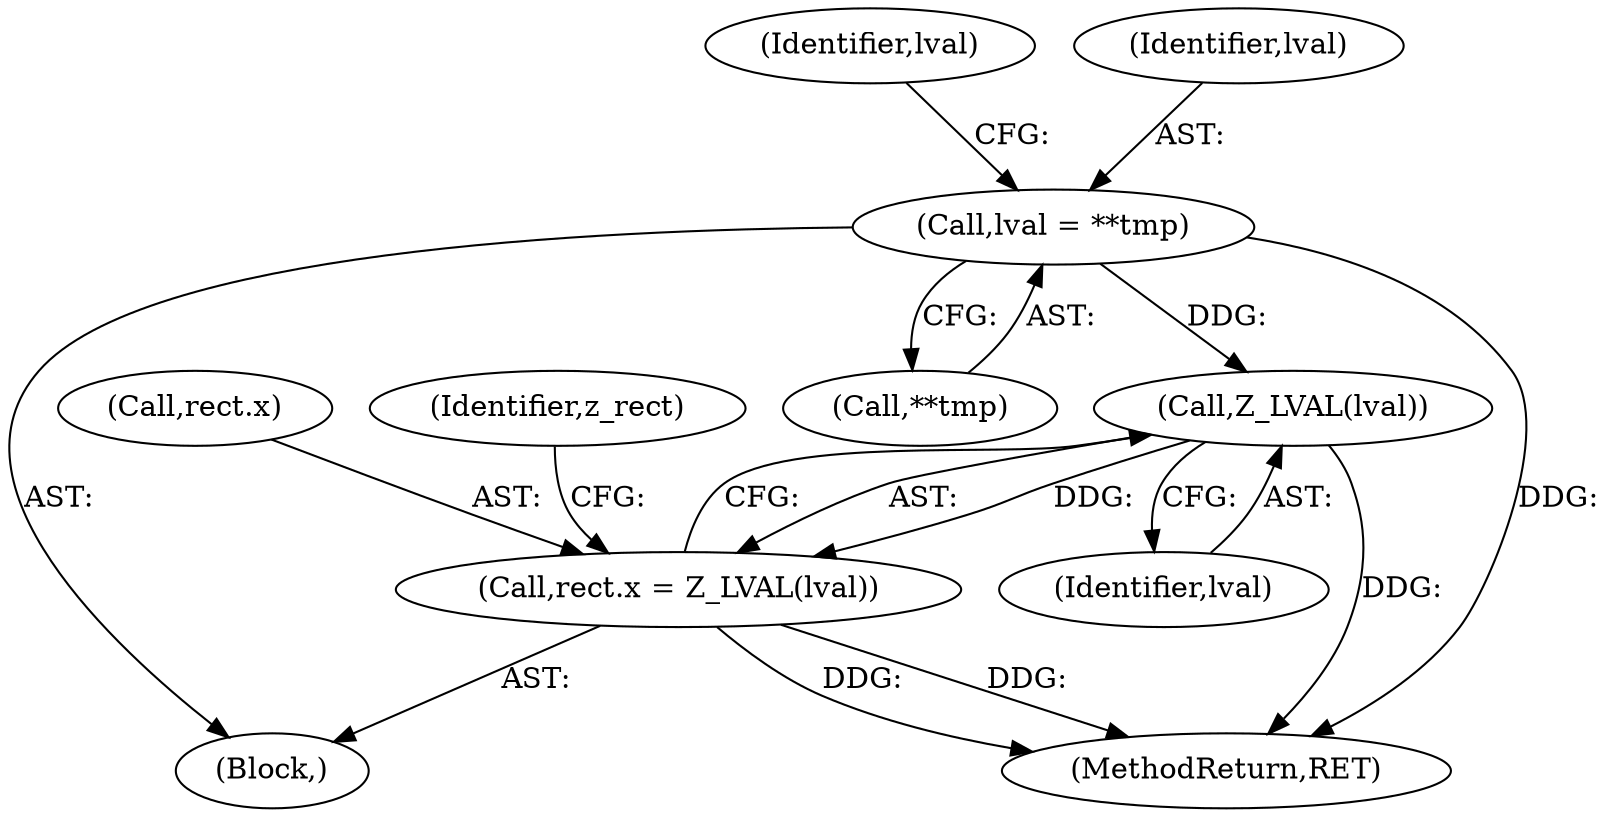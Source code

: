 digraph "0_php-src_2938329ce19cb8c4197dec146c3ec887c6f61d01_2@pointer" {
"1000236" [label="(Call,lval = **tmp)"];
"1000251" [label="(Call,Z_LVAL(lval))"];
"1000247" [label="(Call,rect.x = Z_LVAL(lval))"];
"1000247" [label="(Call,rect.x = Z_LVAL(lval))"];
"1000243" [label="(Identifier,lval)"];
"1000238" [label="(Call,**tmp)"];
"1000234" [label="(Block,)"];
"1000236" [label="(Call,lval = **tmp)"];
"1000237" [label="(Identifier,lval)"];
"1000251" [label="(Call,Z_LVAL(lval))"];
"1000252" [label="(Identifier,lval)"];
"1000467" [label="(MethodReturn,RET)"];
"1000268" [label="(Identifier,z_rect)"];
"1000248" [label="(Call,rect.x)"];
"1000236" -> "1000234"  [label="AST: "];
"1000236" -> "1000238"  [label="CFG: "];
"1000237" -> "1000236"  [label="AST: "];
"1000238" -> "1000236"  [label="AST: "];
"1000243" -> "1000236"  [label="CFG: "];
"1000236" -> "1000467"  [label="DDG: "];
"1000236" -> "1000251"  [label="DDG: "];
"1000251" -> "1000247"  [label="AST: "];
"1000251" -> "1000252"  [label="CFG: "];
"1000252" -> "1000251"  [label="AST: "];
"1000247" -> "1000251"  [label="CFG: "];
"1000251" -> "1000467"  [label="DDG: "];
"1000251" -> "1000247"  [label="DDG: "];
"1000247" -> "1000234"  [label="AST: "];
"1000248" -> "1000247"  [label="AST: "];
"1000268" -> "1000247"  [label="CFG: "];
"1000247" -> "1000467"  [label="DDG: "];
"1000247" -> "1000467"  [label="DDG: "];
}
